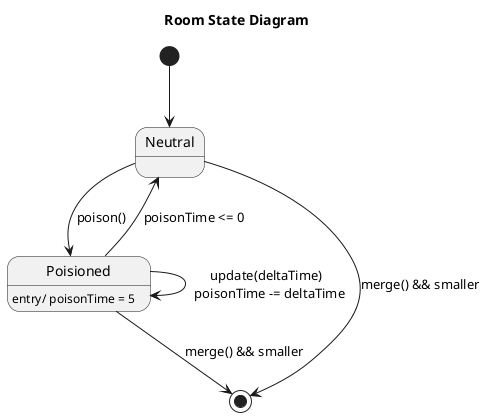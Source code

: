 @startuml room
title Room State Diagram
[*] --> Neutral
Neutral --> Poisioned: poison()

Neutral --> [*]: merge() && smaller
Poisioned --> [*]: merge() && smaller
Poisioned --> Poisioned: update(deltaTime) \n poisonTime -= deltaTime
Poisioned --> Neutral: poisonTime <= 0

Poisioned: entry/ poisonTime = 5

@enduml